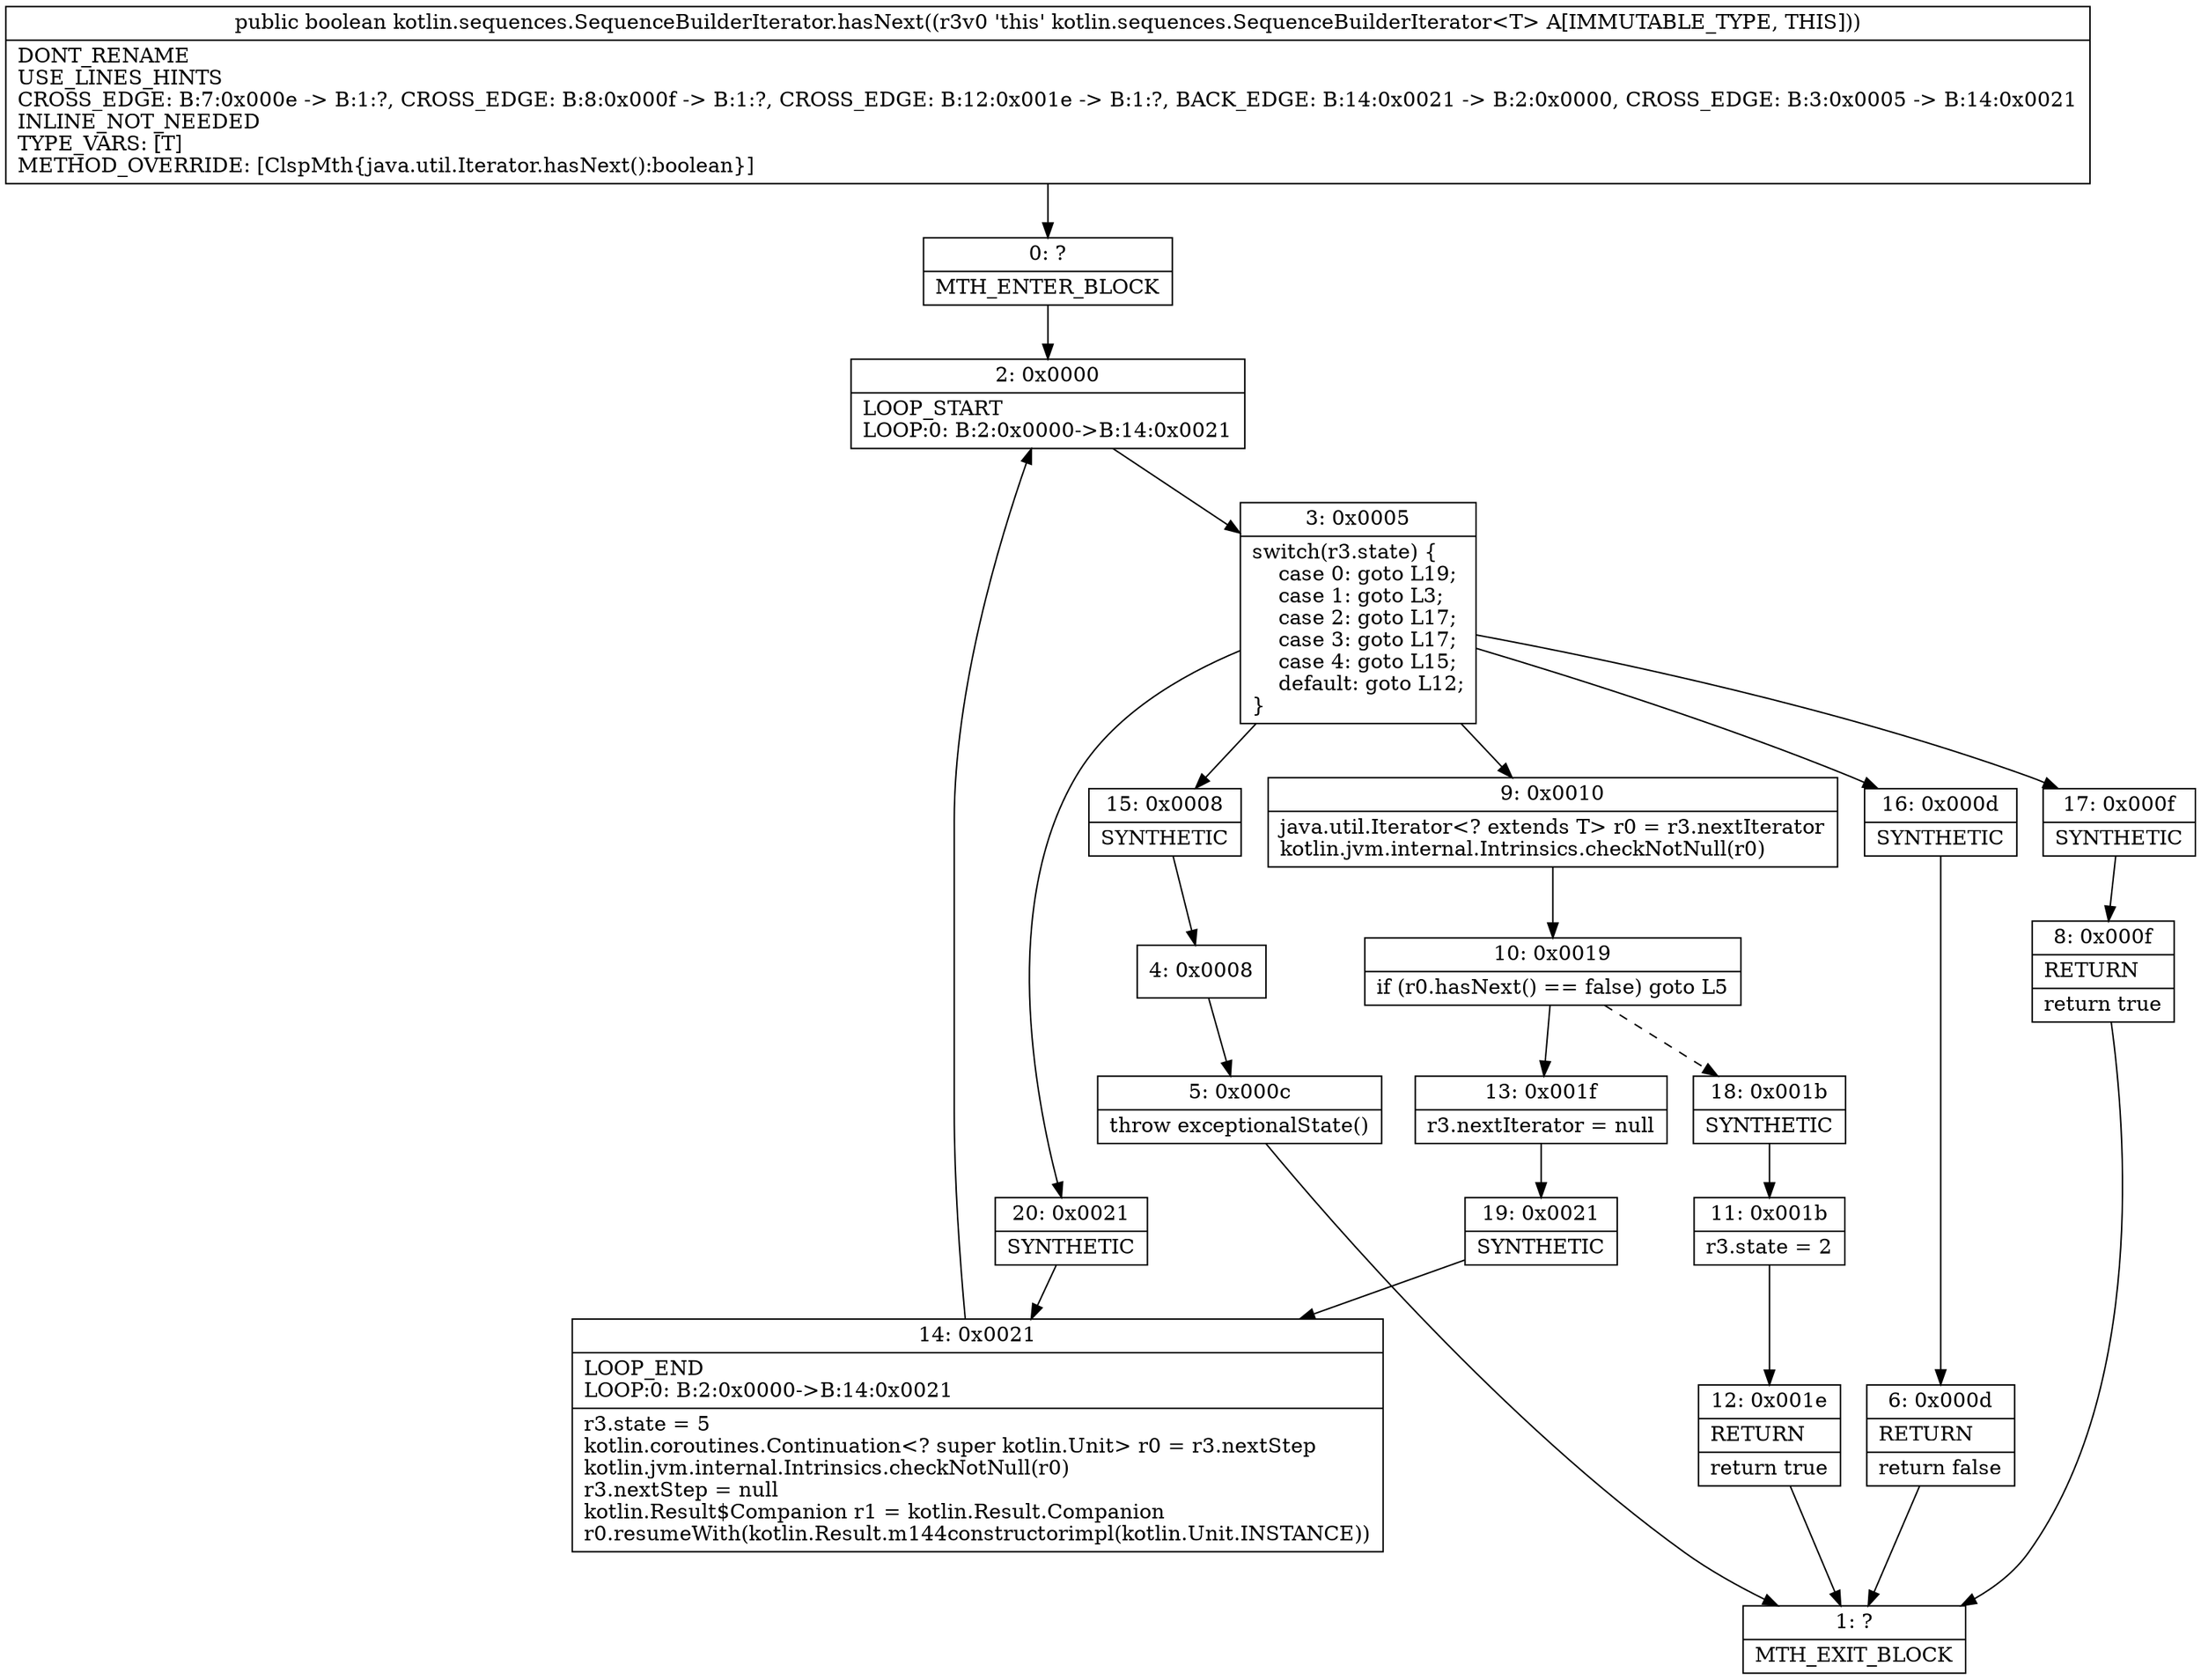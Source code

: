 digraph "CFG forkotlin.sequences.SequenceBuilderIterator.hasNext()Z" {
Node_0 [shape=record,label="{0\:\ ?|MTH_ENTER_BLOCK\l}"];
Node_2 [shape=record,label="{2\:\ 0x0000|LOOP_START\lLOOP:0: B:2:0x0000\-\>B:14:0x0021\l}"];
Node_3 [shape=record,label="{3\:\ 0x0005|switch(r3.state) \{\l    case 0: goto L19;\l    case 1: goto L3;\l    case 2: goto L17;\l    case 3: goto L17;\l    case 4: goto L15;\l    default: goto L12;\l\}\l}"];
Node_9 [shape=record,label="{9\:\ 0x0010|java.util.Iterator\<? extends T\> r0 = r3.nextIterator\lkotlin.jvm.internal.Intrinsics.checkNotNull(r0)\l}"];
Node_10 [shape=record,label="{10\:\ 0x0019|if (r0.hasNext() == false) goto L5\l}"];
Node_13 [shape=record,label="{13\:\ 0x001f|r3.nextIterator = null\l}"];
Node_19 [shape=record,label="{19\:\ 0x0021|SYNTHETIC\l}"];
Node_14 [shape=record,label="{14\:\ 0x0021|LOOP_END\lLOOP:0: B:2:0x0000\-\>B:14:0x0021\l|r3.state = 5\lkotlin.coroutines.Continuation\<? super kotlin.Unit\> r0 = r3.nextStep\lkotlin.jvm.internal.Intrinsics.checkNotNull(r0)\lr3.nextStep = null\lkotlin.Result$Companion r1 = kotlin.Result.Companion\lr0.resumeWith(kotlin.Result.m144constructorimpl(kotlin.Unit.INSTANCE))\l}"];
Node_18 [shape=record,label="{18\:\ 0x001b|SYNTHETIC\l}"];
Node_11 [shape=record,label="{11\:\ 0x001b|r3.state = 2\l}"];
Node_12 [shape=record,label="{12\:\ 0x001e|RETURN\l|return true\l}"];
Node_1 [shape=record,label="{1\:\ ?|MTH_EXIT_BLOCK\l}"];
Node_15 [shape=record,label="{15\:\ 0x0008|SYNTHETIC\l}"];
Node_4 [shape=record,label="{4\:\ 0x0008}"];
Node_5 [shape=record,label="{5\:\ 0x000c|throw exceptionalState()\l}"];
Node_16 [shape=record,label="{16\:\ 0x000d|SYNTHETIC\l}"];
Node_6 [shape=record,label="{6\:\ 0x000d|RETURN\l|return false\l}"];
Node_17 [shape=record,label="{17\:\ 0x000f|SYNTHETIC\l}"];
Node_8 [shape=record,label="{8\:\ 0x000f|RETURN\l|return true\l}"];
Node_20 [shape=record,label="{20\:\ 0x0021|SYNTHETIC\l}"];
MethodNode[shape=record,label="{public boolean kotlin.sequences.SequenceBuilderIterator.hasNext((r3v0 'this' kotlin.sequences.SequenceBuilderIterator\<T\> A[IMMUTABLE_TYPE, THIS]))  | DONT_RENAME\lUSE_LINES_HINTS\lCROSS_EDGE: B:7:0x000e \-\> B:1:?, CROSS_EDGE: B:8:0x000f \-\> B:1:?, CROSS_EDGE: B:12:0x001e \-\> B:1:?, BACK_EDGE: B:14:0x0021 \-\> B:2:0x0000, CROSS_EDGE: B:3:0x0005 \-\> B:14:0x0021\lINLINE_NOT_NEEDED\lTYPE_VARS: [T]\lMETHOD_OVERRIDE: [ClspMth\{java.util.Iterator.hasNext():boolean\}]\l}"];
MethodNode -> Node_0;Node_0 -> Node_2;
Node_2 -> Node_3;
Node_3 -> Node_9;
Node_3 -> Node_15;
Node_3 -> Node_16;
Node_3 -> Node_17;
Node_3 -> Node_20;
Node_9 -> Node_10;
Node_10 -> Node_13;
Node_10 -> Node_18[style=dashed];
Node_13 -> Node_19;
Node_19 -> Node_14;
Node_14 -> Node_2;
Node_18 -> Node_11;
Node_11 -> Node_12;
Node_12 -> Node_1;
Node_15 -> Node_4;
Node_4 -> Node_5;
Node_5 -> Node_1;
Node_16 -> Node_6;
Node_6 -> Node_1;
Node_17 -> Node_8;
Node_8 -> Node_1;
Node_20 -> Node_14;
}

